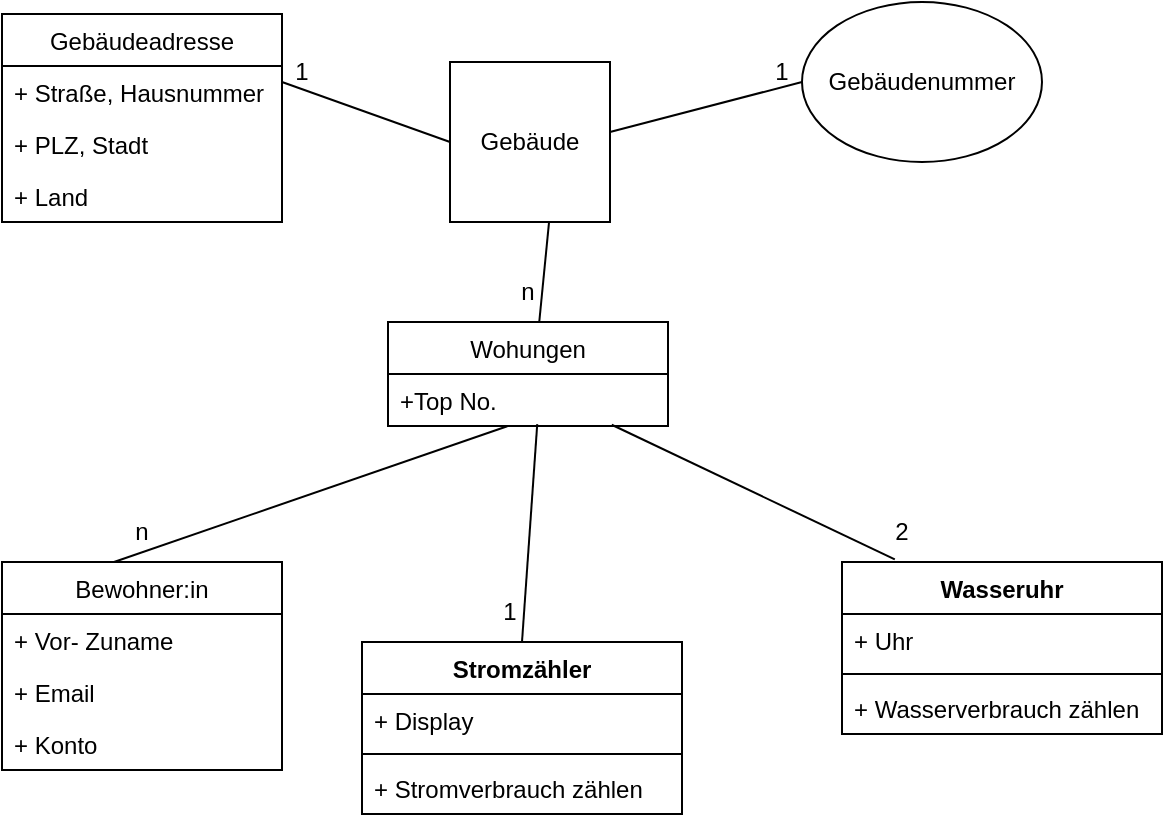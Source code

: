 <mxfile version="16.1.0" type="github">
  <diagram id="C5RBs43oDa-KdzZeNtuy" name="Page-1">
    <mxGraphModel dx="823" dy="526" grid="1" gridSize="10" guides="1" tooltips="1" connect="1" arrows="1" fold="1" page="1" pageScale="1" pageWidth="827" pageHeight="1169" math="0" shadow="0">
      <root>
        <mxCell id="WIyWlLk6GJQsqaUBKTNV-0" />
        <mxCell id="WIyWlLk6GJQsqaUBKTNV-1" parent="WIyWlLk6GJQsqaUBKTNV-0" />
        <mxCell id="LGMG90__RkMLB7gK0Yg4-17" value="" style="whiteSpace=wrap;html=1;aspect=fixed;" vertex="1" parent="WIyWlLk6GJQsqaUBKTNV-1">
          <mxGeometry x="374" y="40" width="80" height="80" as="geometry" />
        </mxCell>
        <mxCell id="LGMG90__RkMLB7gK0Yg4-18" value="Gebäude" style="text;html=1;strokeColor=none;fillColor=none;align=center;verticalAlign=middle;whiteSpace=wrap;rounded=0;" vertex="1" parent="WIyWlLk6GJQsqaUBKTNV-1">
          <mxGeometry x="384" y="65" width="60" height="30" as="geometry" />
        </mxCell>
        <mxCell id="LGMG90__RkMLB7gK0Yg4-20" value="Gebäudenummer" style="ellipse;whiteSpace=wrap;html=1;" vertex="1" parent="WIyWlLk6GJQsqaUBKTNV-1">
          <mxGeometry x="550" y="10" width="120" height="80" as="geometry" />
        </mxCell>
        <mxCell id="LGMG90__RkMLB7gK0Yg4-22" value="" style="endArrow=none;html=1;rounded=0;entryX=0;entryY=0.5;entryDx=0;entryDy=0;" edge="1" parent="WIyWlLk6GJQsqaUBKTNV-1" target="LGMG90__RkMLB7gK0Yg4-20">
          <mxGeometry width="50" height="50" relative="1" as="geometry">
            <mxPoint x="454" y="75" as="sourcePoint" />
            <mxPoint x="504" y="25" as="targetPoint" />
          </mxGeometry>
        </mxCell>
        <mxCell id="LGMG90__RkMLB7gK0Yg4-24" value="" style="endArrow=none;html=1;rounded=0;exitX=0;exitY=0.5;exitDx=0;exitDy=0;entryX=1;entryY=0.5;entryDx=0;entryDy=0;" edge="1" parent="WIyWlLk6GJQsqaUBKTNV-1" source="LGMG90__RkMLB7gK0Yg4-17">
          <mxGeometry width="50" height="50" relative="1" as="geometry">
            <mxPoint x="464.0" y="85" as="sourcePoint" />
            <mxPoint x="290.0" y="50" as="targetPoint" />
          </mxGeometry>
        </mxCell>
        <mxCell id="LGMG90__RkMLB7gK0Yg4-25" value="1" style="text;html=1;strokeColor=none;fillColor=none;align=center;verticalAlign=middle;whiteSpace=wrap;rounded=0;" vertex="1" parent="WIyWlLk6GJQsqaUBKTNV-1">
          <mxGeometry x="510" y="30" width="60" height="30" as="geometry" />
        </mxCell>
        <mxCell id="LGMG90__RkMLB7gK0Yg4-26" value="1" style="text;html=1;strokeColor=none;fillColor=none;align=center;verticalAlign=middle;whiteSpace=wrap;rounded=0;" vertex="1" parent="WIyWlLk6GJQsqaUBKTNV-1">
          <mxGeometry x="270" y="30" width="60" height="30" as="geometry" />
        </mxCell>
        <mxCell id="LGMG90__RkMLB7gK0Yg4-27" value="Gebäudeadresse" style="swimlane;fontStyle=0;childLayout=stackLayout;horizontal=1;startSize=26;fillColor=none;horizontalStack=0;resizeParent=1;resizeParentMax=0;resizeLast=0;collapsible=1;marginBottom=0;" vertex="1" parent="WIyWlLk6GJQsqaUBKTNV-1">
          <mxGeometry x="150" y="16" width="140" height="104" as="geometry" />
        </mxCell>
        <mxCell id="LGMG90__RkMLB7gK0Yg4-28" value="+ Straße, Hausnummer" style="text;strokeColor=none;fillColor=none;align=left;verticalAlign=top;spacingLeft=4;spacingRight=4;overflow=hidden;rotatable=0;points=[[0,0.5],[1,0.5]];portConstraint=eastwest;" vertex="1" parent="LGMG90__RkMLB7gK0Yg4-27">
          <mxGeometry y="26" width="140" height="26" as="geometry" />
        </mxCell>
        <mxCell id="LGMG90__RkMLB7gK0Yg4-29" value="+ PLZ, Stadt" style="text;strokeColor=none;fillColor=none;align=left;verticalAlign=top;spacingLeft=4;spacingRight=4;overflow=hidden;rotatable=0;points=[[0,0.5],[1,0.5]];portConstraint=eastwest;" vertex="1" parent="LGMG90__RkMLB7gK0Yg4-27">
          <mxGeometry y="52" width="140" height="26" as="geometry" />
        </mxCell>
        <mxCell id="LGMG90__RkMLB7gK0Yg4-30" value="+ Land" style="text;strokeColor=none;fillColor=none;align=left;verticalAlign=top;spacingLeft=4;spacingRight=4;overflow=hidden;rotatable=0;points=[[0,0.5],[1,0.5]];portConstraint=eastwest;" vertex="1" parent="LGMG90__RkMLB7gK0Yg4-27">
          <mxGeometry y="78" width="140" height="26" as="geometry" />
        </mxCell>
        <mxCell id="LGMG90__RkMLB7gK0Yg4-31" value="Wohungen" style="swimlane;fontStyle=0;childLayout=stackLayout;horizontal=1;startSize=26;fillColor=none;horizontalStack=0;resizeParent=1;resizeParentMax=0;resizeLast=0;collapsible=1;marginBottom=0;" vertex="1" parent="WIyWlLk6GJQsqaUBKTNV-1">
          <mxGeometry x="343" y="170" width="140" height="52" as="geometry" />
        </mxCell>
        <mxCell id="LGMG90__RkMLB7gK0Yg4-33" value="+Top No." style="text;strokeColor=none;fillColor=none;align=left;verticalAlign=top;spacingLeft=4;spacingRight=4;overflow=hidden;rotatable=0;points=[[0,0.5],[1,0.5]];portConstraint=eastwest;" vertex="1" parent="LGMG90__RkMLB7gK0Yg4-31">
          <mxGeometry y="26" width="140" height="26" as="geometry" />
        </mxCell>
        <mxCell id="LGMG90__RkMLB7gK0Yg4-36" value="" style="endArrow=none;html=1;rounded=0;entryX=0.54;entryY=0.005;entryDx=0;entryDy=0;exitX=0.619;exitY=1.001;exitDx=0;exitDy=0;entryPerimeter=0;exitPerimeter=0;" edge="1" parent="WIyWlLk6GJQsqaUBKTNV-1" source="LGMG90__RkMLB7gK0Yg4-17" target="LGMG90__RkMLB7gK0Yg4-31">
          <mxGeometry width="50" height="50" relative="1" as="geometry">
            <mxPoint x="380" y="110" as="sourcePoint" />
            <mxPoint x="290" y="181" as="targetPoint" />
          </mxGeometry>
        </mxCell>
        <mxCell id="LGMG90__RkMLB7gK0Yg4-37" value="n" style="text;html=1;strokeColor=none;fillColor=none;align=center;verticalAlign=middle;whiteSpace=wrap;rounded=0;" vertex="1" parent="WIyWlLk6GJQsqaUBKTNV-1">
          <mxGeometry x="405" y="150" width="16" height="10" as="geometry" />
        </mxCell>
        <mxCell id="LGMG90__RkMLB7gK0Yg4-38" value="Bewohner:in" style="swimlane;fontStyle=0;childLayout=stackLayout;horizontal=1;startSize=26;fillColor=none;horizontalStack=0;resizeParent=1;resizeParentMax=0;resizeLast=0;collapsible=1;marginBottom=0;" vertex="1" parent="WIyWlLk6GJQsqaUBKTNV-1">
          <mxGeometry x="150" y="290" width="140" height="104" as="geometry" />
        </mxCell>
        <mxCell id="LGMG90__RkMLB7gK0Yg4-39" value="+ Vor- Zuname" style="text;strokeColor=none;fillColor=none;align=left;verticalAlign=top;spacingLeft=4;spacingRight=4;overflow=hidden;rotatable=0;points=[[0,0.5],[1,0.5]];portConstraint=eastwest;" vertex="1" parent="LGMG90__RkMLB7gK0Yg4-38">
          <mxGeometry y="26" width="140" height="26" as="geometry" />
        </mxCell>
        <mxCell id="LGMG90__RkMLB7gK0Yg4-40" value="+ Email" style="text;strokeColor=none;fillColor=none;align=left;verticalAlign=top;spacingLeft=4;spacingRight=4;overflow=hidden;rotatable=0;points=[[0,0.5],[1,0.5]];portConstraint=eastwest;" vertex="1" parent="LGMG90__RkMLB7gK0Yg4-38">
          <mxGeometry y="52" width="140" height="26" as="geometry" />
        </mxCell>
        <mxCell id="LGMG90__RkMLB7gK0Yg4-41" value="+ Konto" style="text;strokeColor=none;fillColor=none;align=left;verticalAlign=top;spacingLeft=4;spacingRight=4;overflow=hidden;rotatable=0;points=[[0,0.5],[1,0.5]];portConstraint=eastwest;" vertex="1" parent="LGMG90__RkMLB7gK0Yg4-38">
          <mxGeometry y="78" width="140" height="26" as="geometry" />
        </mxCell>
        <mxCell id="LGMG90__RkMLB7gK0Yg4-42" value="" style="endArrow=none;html=1;rounded=0;entryX=1;entryY=0.5;entryDx=0;entryDy=0;exitX=0.426;exitY=1.006;exitDx=0;exitDy=0;exitPerimeter=0;" edge="1" parent="WIyWlLk6GJQsqaUBKTNV-1" source="LGMG90__RkMLB7gK0Yg4-33">
          <mxGeometry width="50" height="50" relative="1" as="geometry">
            <mxPoint x="290" y="209" as="sourcePoint" />
            <mxPoint x="206.0" y="290" as="targetPoint" />
          </mxGeometry>
        </mxCell>
        <mxCell id="LGMG90__RkMLB7gK0Yg4-43" value="n" style="text;html=1;strokeColor=none;fillColor=none;align=center;verticalAlign=middle;whiteSpace=wrap;rounded=0;" vertex="1" parent="WIyWlLk6GJQsqaUBKTNV-1">
          <mxGeometry x="190" y="260" width="60" height="30" as="geometry" />
        </mxCell>
        <mxCell id="LGMG90__RkMLB7gK0Yg4-49" value="Stromzähler" style="swimlane;fontStyle=1;align=center;verticalAlign=top;childLayout=stackLayout;horizontal=1;startSize=26;horizontalStack=0;resizeParent=1;resizeParentMax=0;resizeLast=0;collapsible=1;marginBottom=0;" vertex="1" parent="WIyWlLk6GJQsqaUBKTNV-1">
          <mxGeometry x="330" y="330" width="160" height="86" as="geometry" />
        </mxCell>
        <mxCell id="LGMG90__RkMLB7gK0Yg4-50" value="+ Display" style="text;strokeColor=none;fillColor=none;align=left;verticalAlign=top;spacingLeft=4;spacingRight=4;overflow=hidden;rotatable=0;points=[[0,0.5],[1,0.5]];portConstraint=eastwest;" vertex="1" parent="LGMG90__RkMLB7gK0Yg4-49">
          <mxGeometry y="26" width="160" height="26" as="geometry" />
        </mxCell>
        <mxCell id="LGMG90__RkMLB7gK0Yg4-51" value="" style="line;strokeWidth=1;fillColor=none;align=left;verticalAlign=middle;spacingTop=-1;spacingLeft=3;spacingRight=3;rotatable=0;labelPosition=right;points=[];portConstraint=eastwest;" vertex="1" parent="LGMG90__RkMLB7gK0Yg4-49">
          <mxGeometry y="52" width="160" height="8" as="geometry" />
        </mxCell>
        <mxCell id="LGMG90__RkMLB7gK0Yg4-52" value="+ Stromverbrauch zählen" style="text;strokeColor=none;fillColor=none;align=left;verticalAlign=top;spacingLeft=4;spacingRight=4;overflow=hidden;rotatable=0;points=[[0,0.5],[1,0.5]];portConstraint=eastwest;" vertex="1" parent="LGMG90__RkMLB7gK0Yg4-49">
          <mxGeometry y="60" width="160" height="26" as="geometry" />
        </mxCell>
        <mxCell id="LGMG90__RkMLB7gK0Yg4-53" value="" style="endArrow=none;html=1;rounded=0;entryX=0.5;entryY=0;entryDx=0;entryDy=0;exitX=0.533;exitY=0.965;exitDx=0;exitDy=0;exitPerimeter=0;" edge="1" parent="WIyWlLk6GJQsqaUBKTNV-1" source="LGMG90__RkMLB7gK0Yg4-33" target="LGMG90__RkMLB7gK0Yg4-49">
          <mxGeometry width="50" height="50" relative="1" as="geometry">
            <mxPoint x="413" y="220" as="sourcePoint" />
            <mxPoint x="216.0" y="300" as="targetPoint" />
          </mxGeometry>
        </mxCell>
        <mxCell id="LGMG90__RkMLB7gK0Yg4-54" value="1" style="text;html=1;strokeColor=none;fillColor=none;align=center;verticalAlign=middle;whiteSpace=wrap;rounded=0;" vertex="1" parent="WIyWlLk6GJQsqaUBKTNV-1">
          <mxGeometry x="394" y="310" width="20" height="10" as="geometry" />
        </mxCell>
        <mxCell id="LGMG90__RkMLB7gK0Yg4-55" value="Wasseruhr" style="swimlane;fontStyle=1;align=center;verticalAlign=top;childLayout=stackLayout;horizontal=1;startSize=26;horizontalStack=0;resizeParent=1;resizeParentMax=0;resizeLast=0;collapsible=1;marginBottom=0;" vertex="1" parent="WIyWlLk6GJQsqaUBKTNV-1">
          <mxGeometry x="570" y="290" width="160" height="86" as="geometry" />
        </mxCell>
        <mxCell id="LGMG90__RkMLB7gK0Yg4-56" value="+ Uhr" style="text;strokeColor=none;fillColor=none;align=left;verticalAlign=top;spacingLeft=4;spacingRight=4;overflow=hidden;rotatable=0;points=[[0,0.5],[1,0.5]];portConstraint=eastwest;" vertex="1" parent="LGMG90__RkMLB7gK0Yg4-55">
          <mxGeometry y="26" width="160" height="26" as="geometry" />
        </mxCell>
        <mxCell id="LGMG90__RkMLB7gK0Yg4-57" value="" style="line;strokeWidth=1;fillColor=none;align=left;verticalAlign=middle;spacingTop=-1;spacingLeft=3;spacingRight=3;rotatable=0;labelPosition=right;points=[];portConstraint=eastwest;" vertex="1" parent="LGMG90__RkMLB7gK0Yg4-55">
          <mxGeometry y="52" width="160" height="8" as="geometry" />
        </mxCell>
        <mxCell id="LGMG90__RkMLB7gK0Yg4-58" value="+ Wasserverbrauch zählen" style="text;strokeColor=none;fillColor=none;align=left;verticalAlign=top;spacingLeft=4;spacingRight=4;overflow=hidden;rotatable=0;points=[[0,0.5],[1,0.5]];portConstraint=eastwest;" vertex="1" parent="LGMG90__RkMLB7gK0Yg4-55">
          <mxGeometry y="60" width="160" height="26" as="geometry" />
        </mxCell>
        <mxCell id="LGMG90__RkMLB7gK0Yg4-59" value="" style="endArrow=none;html=1;rounded=0;entryX=0.165;entryY=-0.015;entryDx=0;entryDy=0;exitX=0.799;exitY=0.976;exitDx=0;exitDy=0;exitPerimeter=0;entryPerimeter=0;" edge="1" parent="WIyWlLk6GJQsqaUBKTNV-1" source="LGMG90__RkMLB7gK0Yg4-33" target="LGMG90__RkMLB7gK0Yg4-55">
          <mxGeometry width="50" height="50" relative="1" as="geometry">
            <mxPoint x="427.62" y="231.09" as="sourcePoint" />
            <mxPoint x="420" y="340" as="targetPoint" />
          </mxGeometry>
        </mxCell>
        <mxCell id="LGMG90__RkMLB7gK0Yg4-60" value="2" style="text;html=1;strokeColor=none;fillColor=none;align=center;verticalAlign=middle;whiteSpace=wrap;rounded=0;" vertex="1" parent="WIyWlLk6GJQsqaUBKTNV-1">
          <mxGeometry x="590" y="270" width="20" height="10" as="geometry" />
        </mxCell>
      </root>
    </mxGraphModel>
  </diagram>
</mxfile>

